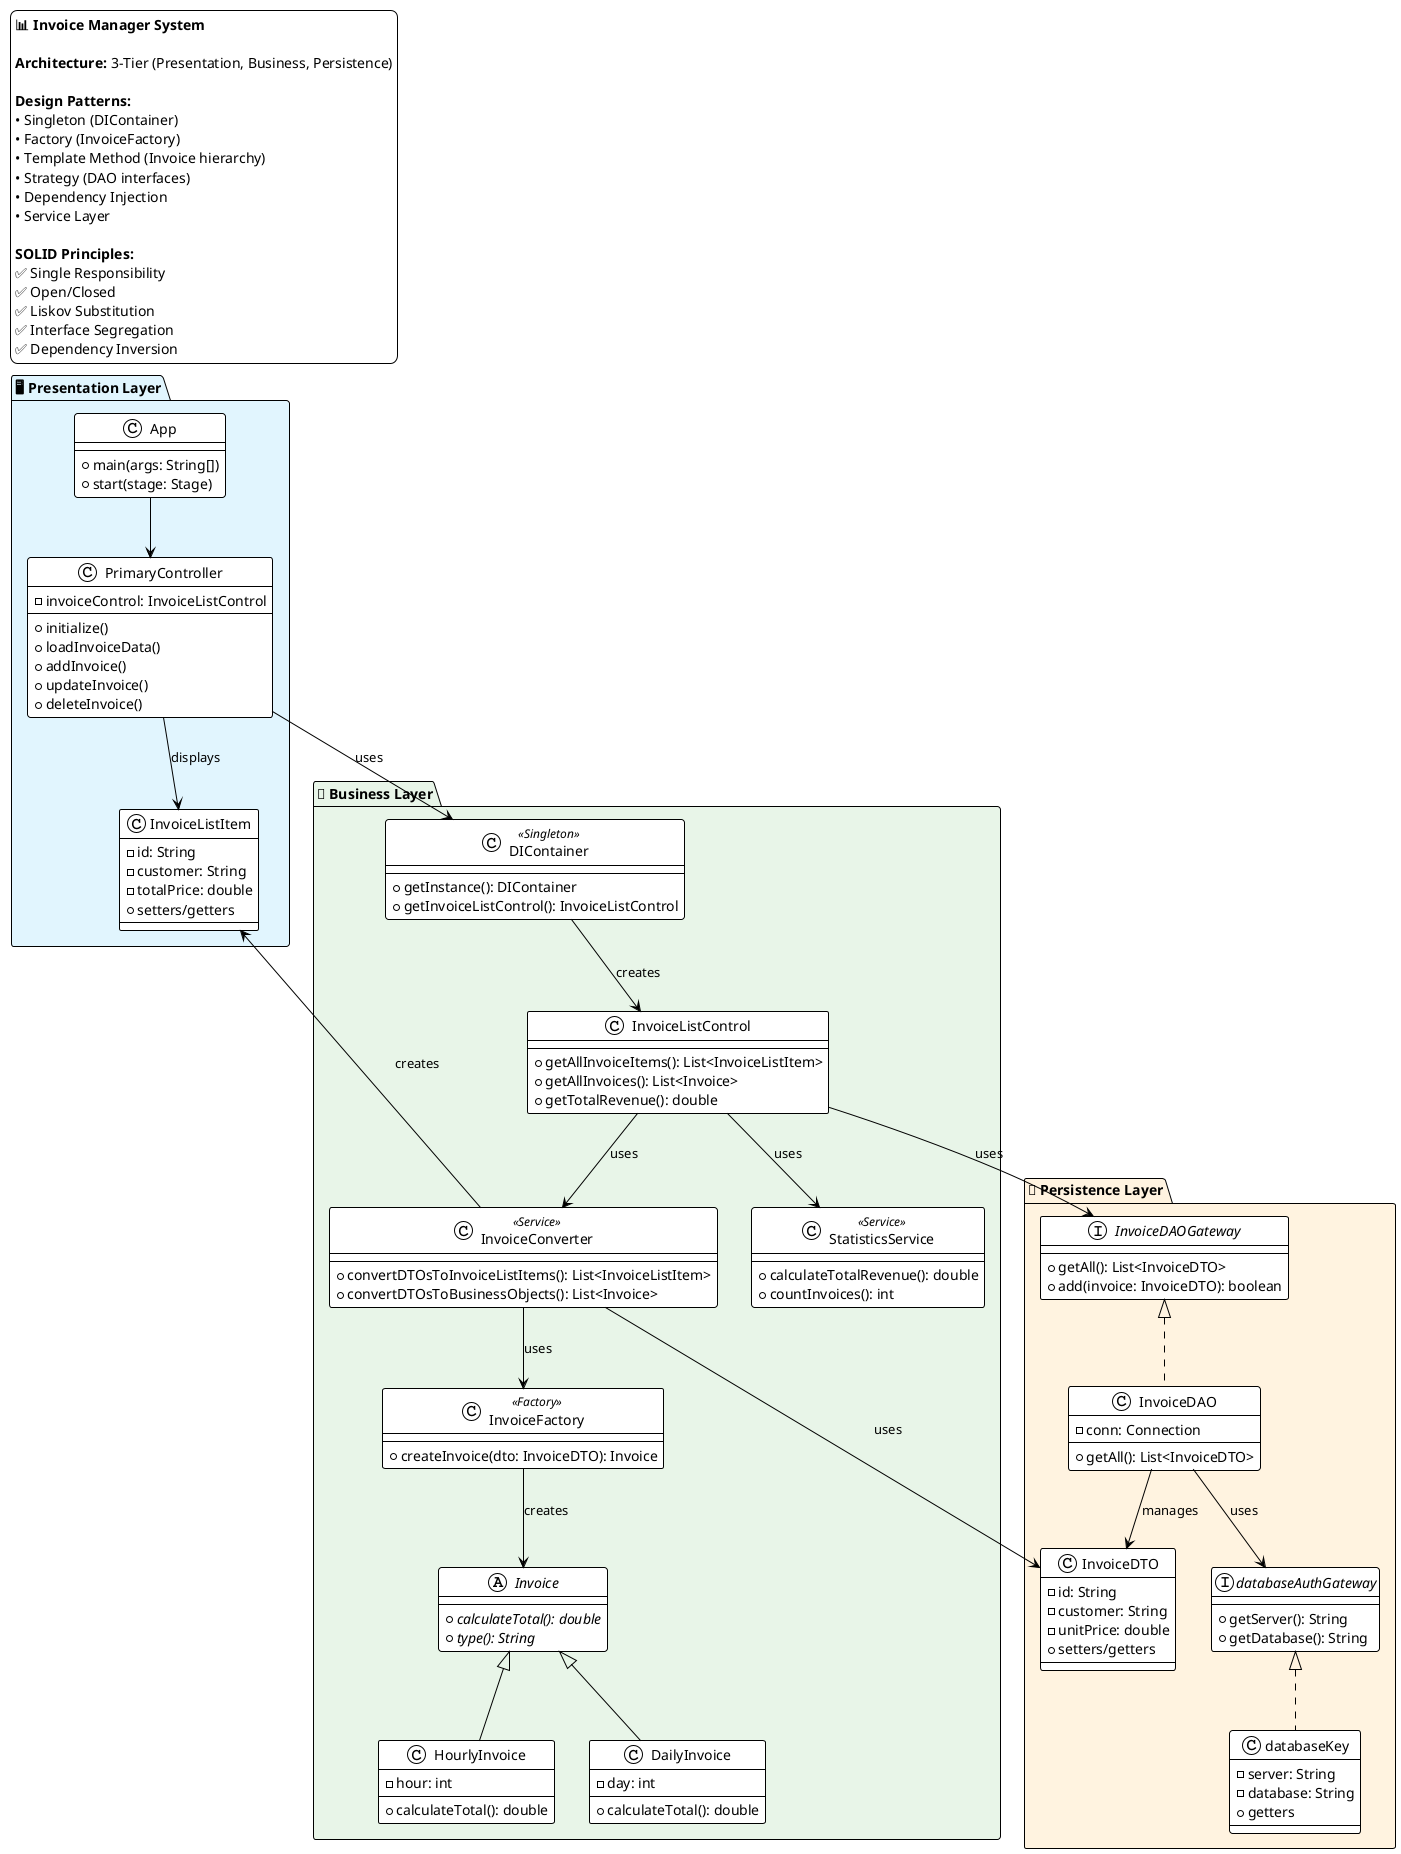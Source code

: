 @startuml Invoice Manager Simplified Class Diagram

!theme plain

' Presentation Layer
package "🖥️ Presentation Layer" #E1F5FE {
    class App {
        + main(args: String[])
        + start(stage: Stage)
    }
    
    class PrimaryController {
        - invoiceControl: InvoiceListControl
        + initialize()
        + loadInvoiceData()
        + addInvoice()
        + updateInvoice()
        + deleteInvoice()
    }
    
    class InvoiceListItem {
        - id: String
        - customer: String
        - totalPrice: double
        + setters/getters
    }
}

' Business Layer  
package "🔧 Business Layer" #E8F5E8 {
    class DIContainer <<Singleton>> {
        + getInstance(): DIContainer
        + getInvoiceListControl(): InvoiceListControl
    }
    
    class InvoiceListControl {
        + getAllInvoiceItems(): List<InvoiceListItem>
        + getAllInvoices(): List<Invoice>
        + getTotalRevenue(): double
    }
    
    abstract class Invoice {
        + {abstract} calculateTotal(): double
        + {abstract} type(): String
    }
    
    class HourlyInvoice {
        - hour: int
        + calculateTotal(): double
    }
    
    class DailyInvoice {
        - day: int
        + calculateTotal(): double
    }
    
    class InvoiceFactory <<Factory>> {
        + createInvoice(dto: InvoiceDTO): Invoice
    }
    
    class InvoiceConverter <<Service>> {
        + convertDTOsToInvoiceListItems(): List<InvoiceListItem>
        + convertDTOsToBusinessObjects(): List<Invoice>
    }
    
    class StatisticsService <<Service>> {
        + calculateTotalRevenue(): double
        + countInvoices(): int
    }
}

' Persistence Layer
package "💾 Persistence Layer" #FFF3E0 {
    interface InvoiceDAOGateway {
        + getAll(): List<InvoiceDTO>
        + add(invoice: InvoiceDTO): boolean
    }
    
    class InvoiceDAO {
        - conn: Connection
        + getAll(): List<InvoiceDTO>
    }
    
    class InvoiceDTO {
        - id: String
        - customer: String
        - unitPrice: double
        + setters/getters
    }
    
    interface databaseAuthGateway {
        + getServer(): String
        + getDatabase(): String
    }
    
    class databaseKey {
        - server: String
        - database: String
        + getters
    }
}

' Relationships
App --> PrimaryController
PrimaryController --> DIContainer : uses
PrimaryController --> InvoiceListItem : displays

DIContainer --> InvoiceListControl : creates
InvoiceListControl --> InvoiceDAOGateway : uses
InvoiceListControl --> InvoiceConverter : uses
InvoiceListControl --> StatisticsService : uses

InvoiceConverter --> InvoiceFactory : uses
InvoiceFactory --> Invoice : creates
Invoice <|-- HourlyInvoice
Invoice <|-- DailyInvoice

InvoiceConverter --> InvoiceDTO : uses
InvoiceConverter --> InvoiceListItem : creates

InvoiceDAOGateway <|.. InvoiceDAO
InvoiceDAO --> databaseAuthGateway : uses
databaseAuthGateway <|.. databaseKey
InvoiceDAO --> InvoiceDTO : manages

' Legend
legend top left
    <b>📊 Invoice Manager System</b>
    
    <b>Architecture:</b> 3-Tier (Presentation, Business, Persistence)
    
    <b>Design Patterns:</b>
    • Singleton (DIContainer)
    • Factory (InvoiceFactory) 
    • Template Method (Invoice hierarchy)
    • Strategy (DAO interfaces)
    • Dependency Injection
    • Service Layer
    
    <b>SOLID Principles:</b>
    ✅ Single Responsibility
    ✅ Open/Closed
    ✅ Liskov Substitution
    ✅ Interface Segregation
    ✅ Dependency Inversion
end legend

@enduml
